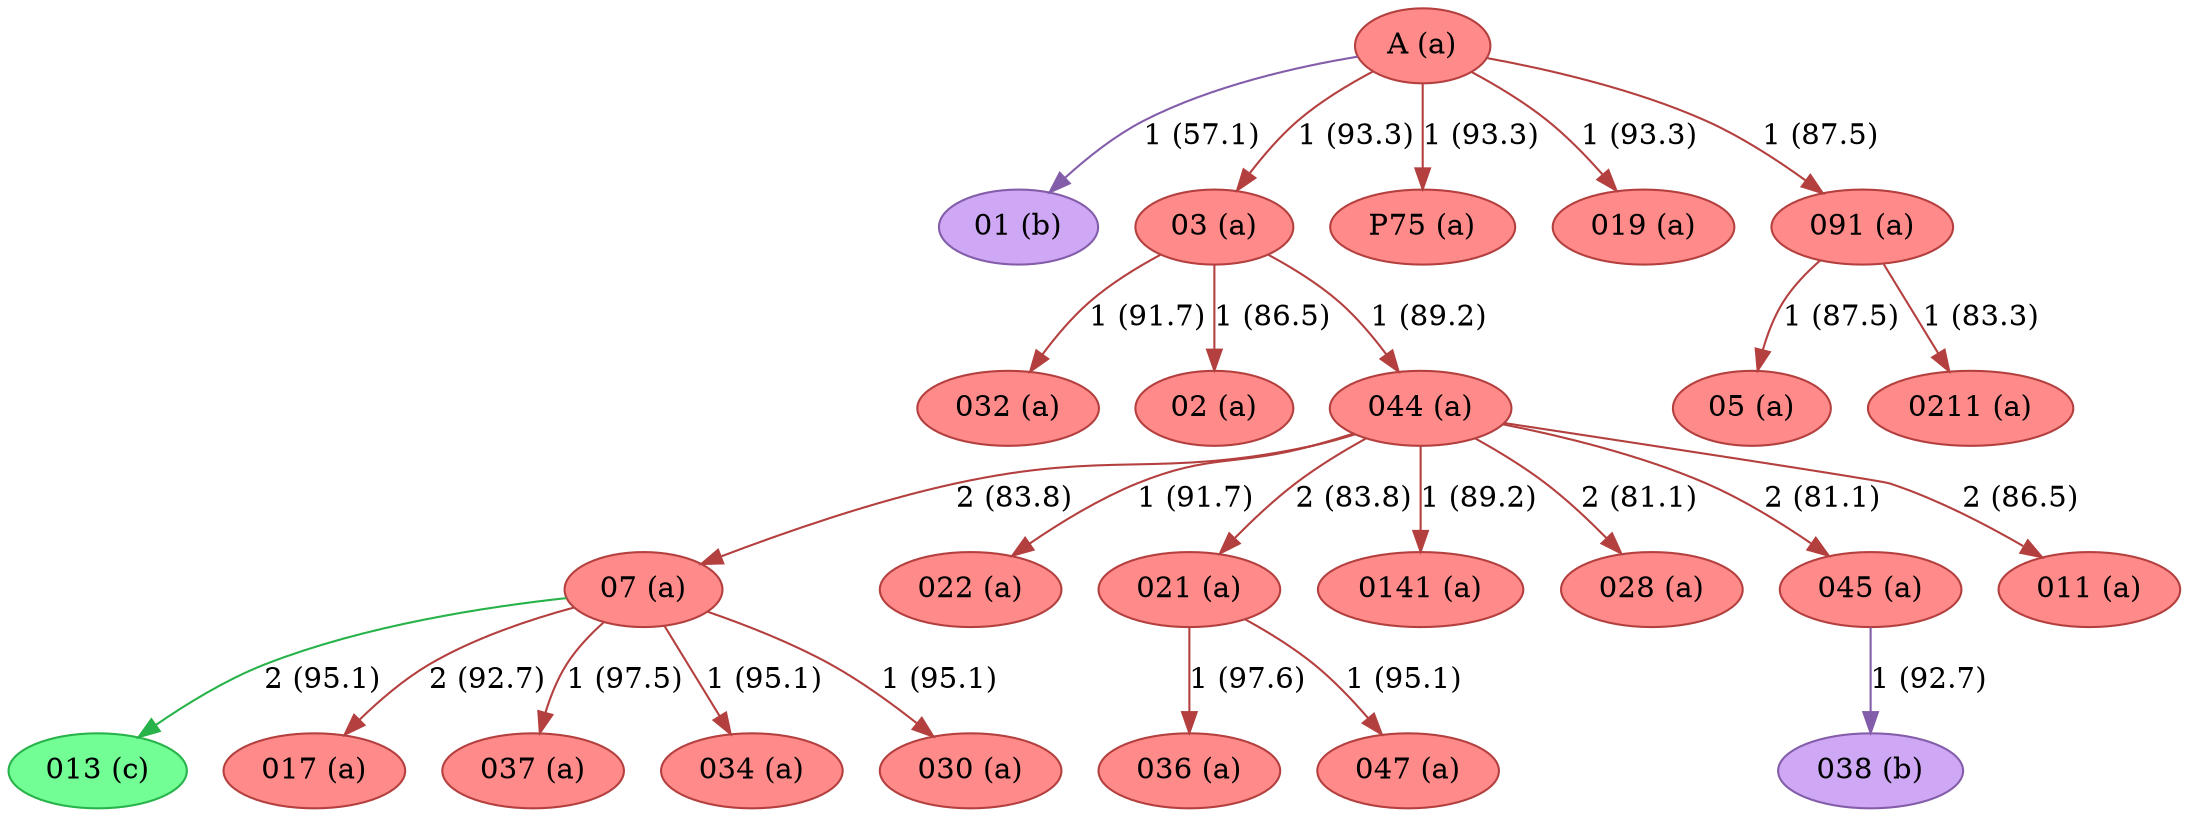 strict digraph G {
"01 (b)" [fillcolor="#CEA8F4", color="#835da9", style=filled];
"013 (c)" [fillcolor="#72FE95", color="#27b34a", style=filled];
"017 (a)" [fillcolor="#FF8A8A", color="#b43f3f", style=filled];
"07 (a)" [fillcolor="#FF8A8A", color="#b43f3f", style=filled];
"032 (a)" [fillcolor="#FF8A8A", color="#b43f3f", style=filled];
"022 (a)" [fillcolor="#FF8A8A", color="#b43f3f", style=filled];
"A (a)" [fillcolor="#FF8A8A", color="#b43f3f", style=filled];
"021 (a)" [fillcolor="#FF8A8A", color="#b43f3f", style=filled];
"0141 (a)" [fillcolor="#FF8A8A", color="#b43f3f", style=filled];
"028 (a)" [fillcolor="#FF8A8A", color="#b43f3f", style=filled];
"037 (a)" [fillcolor="#FF8A8A", color="#b43f3f", style=filled];
"05 (a)" [fillcolor="#FF8A8A", color="#b43f3f", style=filled];
"02 (a)" [fillcolor="#FF8A8A", color="#b43f3f", style=filled];
"036 (a)" [fillcolor="#FF8A8A", color="#b43f3f", style=filled];
"038 (b)" [fillcolor="#CEA8F4", color="#835da9", style=filled];
"045 (a)" [fillcolor="#FF8A8A", color="#b43f3f", style=filled];
"03 (a)" [fillcolor="#FF8A8A", color="#b43f3f", style=filled];
"P75 (a)" [fillcolor="#FF8A8A", color="#b43f3f", style=filled];
"034 (a)" [fillcolor="#FF8A8A", color="#b43f3f", style=filled];
"019 (a)" [fillcolor="#FF8A8A", color="#b43f3f", style=filled];
"047 (a)" [fillcolor="#FF8A8A", color="#b43f3f", style=filled];
"044 (a)" [fillcolor="#FF8A8A", color="#b43f3f", style=filled];
"091 (a)" [fillcolor="#FF8A8A", color="#b43f3f", style=filled];
"030 (a)" [fillcolor="#FF8A8A", color="#b43f3f", style=filled];
"011 (a)" [fillcolor="#FF8A8A", color="#b43f3f", style=filled];
"0211 (a)" [fillcolor="#FF8A8A", color="#b43f3f", style=filled];
"07 (a)" -> "017 (a)"  [color="#b43f3f", label="2 (92.7)"];
"07 (a)" -> "034 (a)"  [color="#b43f3f", label="1 (95.1)"];
"07 (a)" -> "013 (c)"  [color="#27b34a", label="2 (95.1)"];
"07 (a)" -> "037 (a)"  [color="#b43f3f", label="1 (97.5)"];
"07 (a)" -> "030 (a)"  [color="#b43f3f", label="1 (95.1)"];
"A (a)" -> "03 (a)"  [color="#b43f3f", label="1 (93.3)"];
"A (a)" -> "01 (b)"  [color="#835da9", label="1 (57.1)"];
"A (a)" -> "P75 (a)"  [color="#b43f3f", label="1 (93.3)"];
"A (a)" -> "019 (a)"  [color="#b43f3f", label="1 (93.3)"];
"A (a)" -> "091 (a)"  [color="#b43f3f", label="1 (87.5)"];
"021 (a)" -> "036 (a)"  [color="#b43f3f", label="1 (97.6)"];
"021 (a)" -> "047 (a)"  [color="#b43f3f", label="1 (95.1)"];
"045 (a)" -> "038 (b)"  [color="#835da9", label="1 (92.7)"];
"03 (a)" -> "044 (a)"  [color="#b43f3f", label="1 (89.2)"];
"03 (a)" -> "032 (a)"  [color="#b43f3f", label="1 (91.7)"];
"03 (a)" -> "02 (a)"  [color="#b43f3f", label="1 (86.5)"];
"044 (a)" -> "045 (a)"  [color="#b43f3f", label="2 (81.1)"];
"044 (a)" -> "0141 (a)"  [color="#b43f3f", label="1 (89.2)"];
"044 (a)" -> "021 (a)"  [color="#b43f3f", label="2 (83.8)"];
"044 (a)" -> "07 (a)"  [color="#b43f3f", label="2 (83.8)"];
"044 (a)" -> "022 (a)"  [color="#b43f3f", label="1 (91.7)"];
"044 (a)" -> "011 (a)"  [color="#b43f3f", label="2 (86.5)"];
"044 (a)" -> "028 (a)"  [color="#b43f3f", label="2 (81.1)"];
"091 (a)" -> "0211 (a)"  [color="#b43f3f", label="1 (83.3)"];
"091 (a)" -> "05 (a)"  [color="#b43f3f", label="1 (87.5)"];
}
